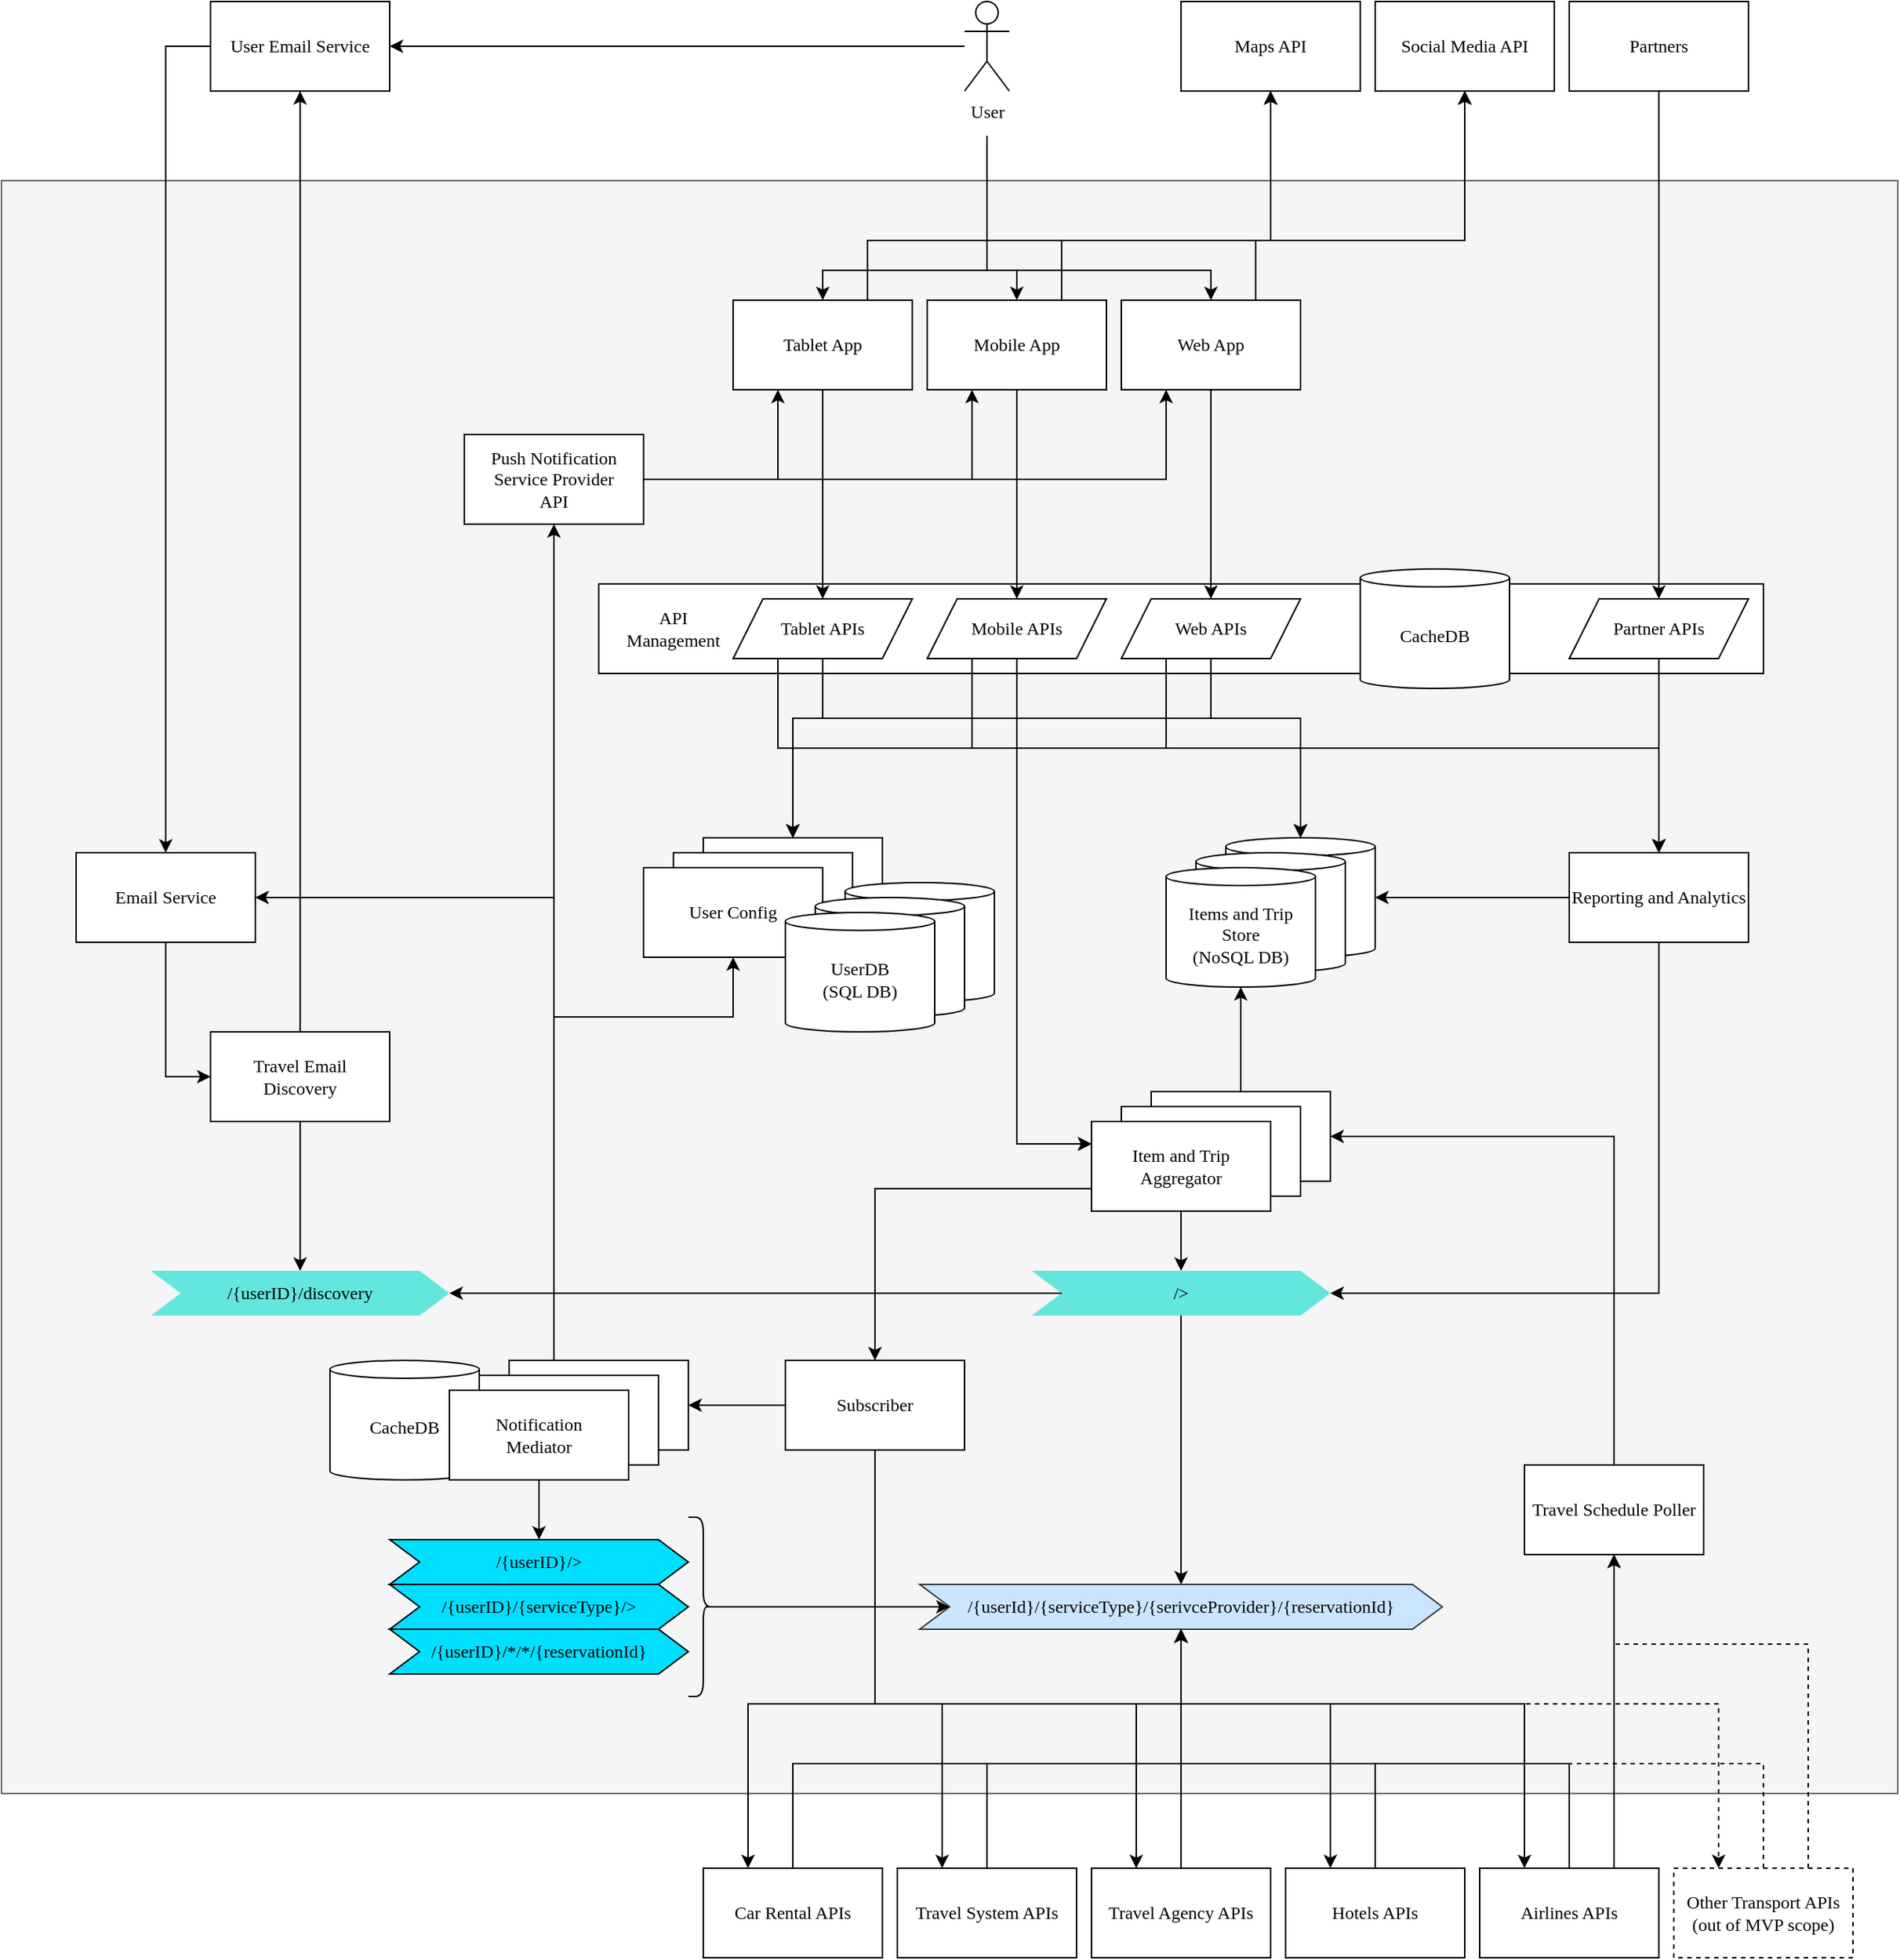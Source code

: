 <mxfile version="20.8.16" type="device"><diagram name="Page-1" id="8Q-5LpgGCZ2a5UZTmA4n"><mxGraphModel dx="2284" dy="1936" grid="1" gridSize="10" guides="1" tooltips="1" connect="1" arrows="1" fold="1" page="1" pageScale="1" pageWidth="850" pageHeight="1100" math="0" shadow="0"><root><mxCell id="0"/><mxCell id="1" parent="0"/><mxCell id="h4XUaM3n0vbHGCZKW4lt-1" value="" style="rounded=0;whiteSpace=wrap;html=1;fillColor=#f5f5f5;strokeColor=#666666;fontColor=#333333;" parent="1" vertex="1"><mxGeometry x="-240" y="80" width="1270" height="1080" as="geometry"/></mxCell><mxCell id="HDzjdVpFrJUCiExjiix7-120" value="&lt;font data-font-src=&quot;https://fonts.googleapis.com/css?family=Atkinson+Hyperlegible&quot; face=&quot;Atkinson Hyperlegible&quot;&gt;CacheDB&lt;/font&gt;" style="shape=cylinder3;whiteSpace=wrap;html=1;boundedLbl=1;backgroundOutline=1;size=6;" parent="1" vertex="1"><mxGeometry x="-20" y="870" width="100" height="80" as="geometry"/></mxCell><mxCell id="HDzjdVpFrJUCiExjiix7-1" value="&lt;font data-font-src=&quot;https://fonts.googleapis.com/css?family=Atkinson+Hyperlegible&quot; face=&quot;Atkinson Hyperlegible&quot;&gt;User&lt;/font&gt;" style="shape=umlActor;verticalLabelPosition=bottom;verticalAlign=top;html=1;outlineConnect=0;" parent="1" vertex="1"><mxGeometry x="405" y="-40" width="30" height="60" as="geometry"/></mxCell><mxCell id="HDzjdVpFrJUCiExjiix7-3" value="&lt;font data-font-src=&quot;https://fonts.googleapis.com/css?family=Atkinson+Hyperlegible&quot; face=&quot;Atkinson Hyperlegible&quot;&gt;User Email Service&lt;/font&gt;" style="rounded=0;whiteSpace=wrap;html=1;" parent="1" vertex="1"><mxGeometry x="-100" y="-40" width="120" height="60" as="geometry"/></mxCell><mxCell id="HDzjdVpFrJUCiExjiix7-5" value="&lt;font data-font-src=&quot;https://fonts.googleapis.com/css?family=Atkinson+Hyperlegible&quot; face=&quot;Atkinson Hyperlegible&quot;&gt;Web App&lt;/font&gt;" style="rounded=0;whiteSpace=wrap;html=1;" parent="1" vertex="1"><mxGeometry x="510" y="160" width="120" height="60" as="geometry"/></mxCell><mxCell id="HDzjdVpFrJUCiExjiix7-6" value="&lt;font data-font-src=&quot;https://fonts.googleapis.com/css?family=Atkinson+Hyperlegible&quot; face=&quot;Atkinson Hyperlegible&quot;&gt;Mobile App&lt;/font&gt;" style="rounded=0;whiteSpace=wrap;html=1;" parent="1" vertex="1"><mxGeometry x="380" y="160" width="120" height="60" as="geometry"/></mxCell><mxCell id="HDzjdVpFrJUCiExjiix7-7" value="&lt;font data-font-src=&quot;https://fonts.googleapis.com/css?family=Atkinson+Hyperlegible&quot; face=&quot;Atkinson Hyperlegible&quot;&gt;Tablet App&lt;/font&gt;" style="rounded=0;whiteSpace=wrap;html=1;" parent="1" vertex="1"><mxGeometry x="250" y="160" width="120" height="60" as="geometry"/></mxCell><mxCell id="HDzjdVpFrJUCiExjiix7-8" value="" style="rounded=0;whiteSpace=wrap;html=1;" parent="1" vertex="1"><mxGeometry x="160" y="350" width="780" height="60" as="geometry"/></mxCell><mxCell id="HDzjdVpFrJUCiExjiix7-9" value="&lt;font data-font-src=&quot;https://fonts.googleapis.com/css?family=Atkinson+Hyperlegible&quot; face=&quot;Atkinson Hyperlegible&quot;&gt;Partners&lt;/font&gt;" style="rounded=0;whiteSpace=wrap;html=1;" parent="1" vertex="1"><mxGeometry x="810" y="-40" width="120" height="60" as="geometry"/></mxCell><mxCell id="HDzjdVpFrJUCiExjiix7-10" value="&lt;font data-font-src=&quot;https://fonts.googleapis.com/css?family=Atkinson+Hyperlegible&quot; face=&quot;Atkinson Hyperlegible&quot;&gt;Tablet APIs&lt;/font&gt;" style="shape=parallelogram;perimeter=parallelogramPerimeter;whiteSpace=wrap;html=1;fixedSize=1;" parent="1" vertex="1"><mxGeometry x="250" y="360" width="120" height="40" as="geometry"/></mxCell><mxCell id="HDzjdVpFrJUCiExjiix7-11" value="&lt;font data-font-src=&quot;https://fonts.googleapis.com/css?family=Atkinson+Hyperlegible&quot; face=&quot;Atkinson Hyperlegible&quot;&gt;Mobile APIs&lt;/font&gt;" style="shape=parallelogram;perimeter=parallelogramPerimeter;whiteSpace=wrap;html=1;fixedSize=1;" parent="1" vertex="1"><mxGeometry x="380" y="360" width="120" height="40" as="geometry"/></mxCell><mxCell id="HDzjdVpFrJUCiExjiix7-12" value="&lt;font data-font-src=&quot;https://fonts.googleapis.com/css?family=Atkinson+Hyperlegible&quot; face=&quot;Atkinson Hyperlegible&quot;&gt;Web APIs&lt;/font&gt;" style="shape=parallelogram;perimeter=parallelogramPerimeter;whiteSpace=wrap;html=1;fixedSize=1;" parent="1" vertex="1"><mxGeometry x="510" y="360" width="120" height="40" as="geometry"/></mxCell><mxCell id="HDzjdVpFrJUCiExjiix7-13" value="&lt;font data-font-src=&quot;https://fonts.googleapis.com/css?family=Atkinson+Hyperlegible&quot; face=&quot;Atkinson Hyperlegible&quot;&gt;Partner APIs&lt;/font&gt;" style="shape=parallelogram;perimeter=parallelogramPerimeter;whiteSpace=wrap;html=1;fixedSize=1;" parent="1" vertex="1"><mxGeometry x="810" y="360" width="120" height="40" as="geometry"/></mxCell><mxCell id="HDzjdVpFrJUCiExjiix7-14" value="&lt;font data-font-src=&quot;https://fonts.googleapis.com/css?family=Atkinson+Hyperlegible&quot; face=&quot;Atkinson Hyperlegible&quot;&gt;CacheDB&lt;/font&gt;" style="shape=cylinder3;whiteSpace=wrap;html=1;boundedLbl=1;backgroundOutline=1;size=6;" parent="1" vertex="1"><mxGeometry x="670" y="340" width="100" height="80" as="geometry"/></mxCell><mxCell id="HDzjdVpFrJUCiExjiix7-19" value="&lt;font data-font-src=&quot;https://fonts.googleapis.com/css?family=Atkinson+Hyperlegible&quot; face=&quot;Atkinson Hyperlegible&quot;&gt;API Management&lt;/font&gt;" style="text;html=1;strokeColor=none;fillColor=none;align=center;verticalAlign=middle;whiteSpace=wrap;rounded=0;" parent="1" vertex="1"><mxGeometry x="170" y="360" width="80" height="40" as="geometry"/></mxCell><mxCell id="HDzjdVpFrJUCiExjiix7-20" value="&lt;font data-font-src=&quot;https://fonts.googleapis.com/css?family=Atkinson+Hyperlegible&quot; face=&quot;Atkinson Hyperlegible&quot;&gt;Push Notification Service Provider&lt;br&gt;API&lt;/font&gt;" style="rounded=0;whiteSpace=wrap;html=1;" parent="1" vertex="1"><mxGeometry x="70" y="250" width="120" height="60" as="geometry"/></mxCell><mxCell id="HDzjdVpFrJUCiExjiix7-22" value="&lt;font data-font-src=&quot;https://fonts.googleapis.com/css?family=Atkinson+Hyperlegible&quot; face=&quot;Atkinson Hyperlegible&quot;&gt;Reporting and Analytics&lt;/font&gt;" style="rounded=0;whiteSpace=wrap;html=1;" parent="1" vertex="1"><mxGeometry x="810" y="530" width="120" height="60" as="geometry"/></mxCell><mxCell id="HDzjdVpFrJUCiExjiix7-24" value="" style="shape=cylinder3;whiteSpace=wrap;html=1;boundedLbl=1;backgroundOutline=1;size=6;" parent="1" vertex="1"><mxGeometry x="580" y="520" width="100" height="80" as="geometry"/></mxCell><mxCell id="HDzjdVpFrJUCiExjiix7-25" value="" style="shape=cylinder3;whiteSpace=wrap;html=1;boundedLbl=1;backgroundOutline=1;size=6;" parent="1" vertex="1"><mxGeometry x="560" y="530" width="100" height="80" as="geometry"/></mxCell><mxCell id="HDzjdVpFrJUCiExjiix7-26" value="&lt;font data-font-src=&quot;https://fonts.googleapis.com/css?family=Atkinson+Hyperlegible&quot; face=&quot;Atkinson Hyperlegible&quot;&gt;Items and Trip Store &lt;br&gt;(NoSQL DB)&lt;/font&gt;" style="shape=cylinder3;whiteSpace=wrap;html=1;boundedLbl=1;backgroundOutline=1;size=6;" parent="1" vertex="1"><mxGeometry x="540" y="540" width="100" height="80" as="geometry"/></mxCell><mxCell id="HDzjdVpFrJUCiExjiix7-28" value="" style="rounded=0;whiteSpace=wrap;html=1;" parent="1" vertex="1"><mxGeometry x="530" y="690" width="120" height="60" as="geometry"/></mxCell><mxCell id="HDzjdVpFrJUCiExjiix7-30" value="" style="rounded=0;whiteSpace=wrap;html=1;" parent="1" vertex="1"><mxGeometry x="510" y="700" width="120" height="60" as="geometry"/></mxCell><mxCell id="HDzjdVpFrJUCiExjiix7-31" value="&lt;font data-font-src=&quot;https://fonts.googleapis.com/css?family=Atkinson+Hyperlegible&quot; face=&quot;Atkinson Hyperlegible&quot;&gt;Item and Trip Aggregator&lt;/font&gt;" style="rounded=0;whiteSpace=wrap;html=1;" parent="1" vertex="1"><mxGeometry x="490" y="710" width="120" height="60" as="geometry"/></mxCell><mxCell id="HDzjdVpFrJUCiExjiix7-36" value="" style="rounded=0;whiteSpace=wrap;html=1;" parent="1" vertex="1"><mxGeometry x="230" y="520" width="120" height="60" as="geometry"/></mxCell><mxCell id="HDzjdVpFrJUCiExjiix7-37" value="" style="rounded=0;whiteSpace=wrap;html=1;" parent="1" vertex="1"><mxGeometry x="210" y="530" width="120" height="60" as="geometry"/></mxCell><mxCell id="HDzjdVpFrJUCiExjiix7-38" value="&lt;font data-font-src=&quot;https://fonts.googleapis.com/css?family=Atkinson+Hyperlegible&quot; face=&quot;Atkinson Hyperlegible&quot;&gt;User Config&lt;/font&gt;" style="rounded=0;whiteSpace=wrap;html=1;" parent="1" vertex="1"><mxGeometry x="190" y="540" width="120" height="60" as="geometry"/></mxCell><mxCell id="HDzjdVpFrJUCiExjiix7-39" value="" style="shape=cylinder3;whiteSpace=wrap;html=1;boundedLbl=1;backgroundOutline=1;size=6;" parent="1" vertex="1"><mxGeometry x="325" y="550" width="100" height="80" as="geometry"/></mxCell><mxCell id="HDzjdVpFrJUCiExjiix7-40" value="" style="shape=cylinder3;whiteSpace=wrap;html=1;boundedLbl=1;backgroundOutline=1;size=6;" parent="1" vertex="1"><mxGeometry x="305" y="560" width="100" height="80" as="geometry"/></mxCell><mxCell id="HDzjdVpFrJUCiExjiix7-41" value="&lt;font data-font-src=&quot;https://fonts.googleapis.com/css?family=Atkinson+Hyperlegible&quot; face=&quot;Atkinson Hyperlegible&quot;&gt;UserDB &lt;br&gt;(SQL DB)&lt;/font&gt;" style="shape=cylinder3;whiteSpace=wrap;html=1;boundedLbl=1;backgroundOutline=1;size=6;" parent="1" vertex="1"><mxGeometry x="285" y="570" width="100" height="80" as="geometry"/></mxCell><mxCell id="HDzjdVpFrJUCiExjiix7-42" value="&lt;font data-font-src=&quot;https://fonts.googleapis.com/css?family=Atkinson+Hyperlegible&quot; face=&quot;Atkinson Hyperlegible&quot;&gt;Subscriber&lt;/font&gt;" style="rounded=0;whiteSpace=wrap;html=1;" parent="1" vertex="1"><mxGeometry x="285" y="870" width="120" height="60" as="geometry"/></mxCell><mxCell id="HDzjdVpFrJUCiExjiix7-45" value="&lt;font data-font-src=&quot;https://fonts.googleapis.com/css?family=Atkinson+Hyperlegible&quot; face=&quot;Atkinson Hyperlegible&quot;&gt;/&amp;gt;&lt;/font&gt;" style="shape=step;perimeter=stepPerimeter;whiteSpace=wrap;html=1;fixedSize=1;fillColor=#63e6dd;strokeColor=none;" parent="1" vertex="1"><mxGeometry x="450" y="810" width="200" height="30" as="geometry"/></mxCell><mxCell id="HDzjdVpFrJUCiExjiix7-46" value="&lt;font data-font-src=&quot;https://fonts.googleapis.com/css?family=Atkinson+Hyperlegible&quot; face=&quot;Atkinson Hyperlegible&quot;&gt;/{userID}/discovery&lt;/font&gt;" style="shape=step;perimeter=stepPerimeter;whiteSpace=wrap;html=1;fixedSize=1;fillColor=#63e6dd;strokeColor=none;" parent="1" vertex="1"><mxGeometry x="-140" y="810" width="200" height="30" as="geometry"/></mxCell><mxCell id="HDzjdVpFrJUCiExjiix7-50" value="" style="rounded=0;whiteSpace=wrap;html=1;" parent="1" vertex="1"><mxGeometry x="100" y="870" width="120" height="60" as="geometry"/></mxCell><mxCell id="HDzjdVpFrJUCiExjiix7-51" value="" style="rounded=0;whiteSpace=wrap;html=1;" parent="1" vertex="1"><mxGeometry x="80" y="880" width="120" height="60" as="geometry"/></mxCell><mxCell id="HDzjdVpFrJUCiExjiix7-52" value="&lt;font data-font-src=&quot;https://fonts.googleapis.com/css?family=Atkinson+Hyperlegible&quot; face=&quot;Atkinson Hyperlegible&quot;&gt;Notification &lt;br&gt;Mediator&lt;/font&gt;" style="rounded=0;whiteSpace=wrap;html=1;" parent="1" vertex="1"><mxGeometry x="60" y="890" width="120" height="60" as="geometry"/></mxCell><mxCell id="HDzjdVpFrJUCiExjiix7-53" value="&lt;font data-font-src=&quot;https://fonts.googleapis.com/css?family=Atkinson+Hyperlegible&quot; face=&quot;Atkinson Hyperlegible&quot;&gt;/{userID}/&amp;gt;&lt;/font&gt;" style="shape=step;perimeter=stepPerimeter;whiteSpace=wrap;html=1;fixedSize=1;fillColor=#00dfff;strokeColor=default;" parent="1" vertex="1"><mxGeometry x="20" y="990" width="200" height="30" as="geometry"/></mxCell><mxCell id="HDzjdVpFrJUCiExjiix7-54" value="&lt;font data-font-src=&quot;https://fonts.googleapis.com/css?family=Atkinson+Hyperlegible&quot; face=&quot;Atkinson Hyperlegible&quot;&gt;/{userID}/{serviceType}/&amp;gt;&lt;/font&gt;" style="shape=step;perimeter=stepPerimeter;whiteSpace=wrap;html=1;fixedSize=1;fillColor=#00dfff;strokeColor=default;" parent="1" vertex="1"><mxGeometry x="20" y="1020" width="200" height="30" as="geometry"/></mxCell><mxCell id="HDzjdVpFrJUCiExjiix7-55" value="&lt;font data-font-src=&quot;https://fonts.googleapis.com/css?family=Atkinson+Hyperlegible&quot; face=&quot;Atkinson Hyperlegible&quot;&gt;/{userID}/*/*/{reservationId}&lt;/font&gt;" style="shape=step;perimeter=stepPerimeter;whiteSpace=wrap;html=1;fixedSize=1;fillColor=#00dfff;strokeColor=default;" parent="1" vertex="1"><mxGeometry x="20" y="1050" width="200" height="30" as="geometry"/></mxCell><mxCell id="HDzjdVpFrJUCiExjiix7-56" value="&lt;font data-font-src=&quot;https://fonts.googleapis.com/css?family=Atkinson+Hyperlegible&quot; face=&quot;Atkinson Hyperlegible&quot;&gt;/{userId}/{serviceType}/{serivceProvider}/{reservationId}&lt;/font&gt;" style="shape=step;perimeter=stepPerimeter;whiteSpace=wrap;html=1;fixedSize=1;fillColor=#cce5ff;strokeColor=#36393d;" parent="1" vertex="1"><mxGeometry x="375" y="1020" width="350" height="30" as="geometry"/></mxCell><mxCell id="HDzjdVpFrJUCiExjiix7-57" value="Travel Agency APIs" style="rounded=0;whiteSpace=wrap;html=1;fontFamily=Atkinson Hyperlegible;fontSource=https%3A%2F%2Ffonts.googleapis.com%2Fcss%3Ffamily%3DAtkinson%2BHyperlegible;" parent="1" vertex="1"><mxGeometry x="490" y="1210" width="120" height="60" as="geometry"/></mxCell><mxCell id="HDzjdVpFrJUCiExjiix7-58" value="Travel System APIs" style="rounded=0;whiteSpace=wrap;html=1;fontFamily=Atkinson Hyperlegible;fontSource=https%3A%2F%2Ffonts.googleapis.com%2Fcss%3Ffamily%3DAtkinson%2BHyperlegible;" parent="1" vertex="1"><mxGeometry x="360" y="1210" width="120" height="60" as="geometry"/></mxCell><mxCell id="HDzjdVpFrJUCiExjiix7-59" value="Car Rental APIs" style="rounded=0;whiteSpace=wrap;html=1;fontFamily=Atkinson Hyperlegible;fontSource=https%3A%2F%2Ffonts.googleapis.com%2Fcss%3Ffamily%3DAtkinson%2BHyperlegible;" parent="1" vertex="1"><mxGeometry x="230" y="1210" width="120" height="60" as="geometry"/></mxCell><mxCell id="HDzjdVpFrJUCiExjiix7-60" value="Hotels APIs" style="rounded=0;whiteSpace=wrap;html=1;fontFamily=Atkinson Hyperlegible;fontSource=https%3A%2F%2Ffonts.googleapis.com%2Fcss%3Ffamily%3DAtkinson%2BHyperlegible;" parent="1" vertex="1"><mxGeometry x="620" y="1210" width="120" height="60" as="geometry"/></mxCell><mxCell id="HDzjdVpFrJUCiExjiix7-61" value="Airlines APIs" style="rounded=0;whiteSpace=wrap;html=1;fontFamily=Atkinson Hyperlegible;fontSource=https%3A%2F%2Ffonts.googleapis.com%2Fcss%3Ffamily%3DAtkinson%2BHyperlegible;" parent="1" vertex="1"><mxGeometry x="750" y="1210" width="120" height="60" as="geometry"/></mxCell><mxCell id="HDzjdVpFrJUCiExjiix7-62" value="Other Transport APIs (out of MVP scope)" style="rounded=0;whiteSpace=wrap;html=1;fontFamily=Atkinson Hyperlegible;fontSource=https%3A%2F%2Ffonts.googleapis.com%2Fcss%3Ffamily%3DAtkinson%2BHyperlegible;dashed=1;" parent="1" vertex="1"><mxGeometry x="880" y="1210" width="120" height="60" as="geometry"/></mxCell><mxCell id="HDzjdVpFrJUCiExjiix7-63" value="&lt;font data-font-src=&quot;https://fonts.googleapis.com/css?family=Atkinson+Hyperlegible&quot; face=&quot;Atkinson Hyperlegible&quot;&gt;Travel Schedule Poller&lt;/font&gt;" style="rounded=0;whiteSpace=wrap;html=1;" parent="1" vertex="1"><mxGeometry x="780" y="940" width="120" height="60" as="geometry"/></mxCell><mxCell id="HDzjdVpFrJUCiExjiix7-64" value="Email Service" style="rounded=0;whiteSpace=wrap;html=1;fontFamily=Atkinson Hyperlegible;fontSource=https%3A%2F%2Ffonts.googleapis.com%2Fcss%3Ffamily%3DAtkinson%2BHyperlegible;" parent="1" vertex="1"><mxGeometry x="-190" y="530" width="120" height="60" as="geometry"/></mxCell><mxCell id="HDzjdVpFrJUCiExjiix7-65" value="Travel Email&lt;br&gt;Discovery" style="rounded=0;whiteSpace=wrap;html=1;fontFamily=Atkinson Hyperlegible;fontSource=https%3A%2F%2Ffonts.googleapis.com%2Fcss%3Ffamily%3DAtkinson%2BHyperlegible;" parent="1" vertex="1"><mxGeometry x="-100" y="650" width="120" height="60" as="geometry"/></mxCell><mxCell id="HDzjdVpFrJUCiExjiix7-66" value="" style="endArrow=classic;html=1;rounded=0;fontFamily=Atkinson Hyperlegible;fontSource=https%3A%2F%2Ffonts.googleapis.com%2Fcss%3Ffamily%3DAtkinson%2BHyperlegible;exitX=0.5;exitY=1;exitDx=0;exitDy=0;entryX=0.5;entryY=0;entryDx=0;entryDy=0;" parent="1" source="HDzjdVpFrJUCiExjiix7-52" target="HDzjdVpFrJUCiExjiix7-53" edge="1"><mxGeometry width="50" height="50" relative="1" as="geometry"><mxPoint x="250" y="1000" as="sourcePoint"/><mxPoint x="300" y="950" as="targetPoint"/></mxGeometry></mxCell><mxCell id="HDzjdVpFrJUCiExjiix7-67" value="" style="shape=curlyBracket;whiteSpace=wrap;html=1;rounded=1;flipH=1;labelPosition=right;verticalLabelPosition=middle;align=left;verticalAlign=middle;fontFamily=Atkinson Hyperlegible;fontSource=https%3A%2F%2Ffonts.googleapis.com%2Fcss%3Ffamily%3DAtkinson%2BHyperlegible;" parent="1" vertex="1"><mxGeometry x="220" y="975" width="20" height="120" as="geometry"/></mxCell><mxCell id="HDzjdVpFrJUCiExjiix7-68" value="" style="endArrow=classic;html=1;rounded=0;fontFamily=Atkinson Hyperlegible;fontSource=https%3A%2F%2Ffonts.googleapis.com%2Fcss%3Ffamily%3DAtkinson%2BHyperlegible;exitX=0.1;exitY=0.5;exitDx=0;exitDy=0;exitPerimeter=0;entryX=0;entryY=0.5;entryDx=0;entryDy=0;" parent="1" source="HDzjdVpFrJUCiExjiix7-67" target="HDzjdVpFrJUCiExjiix7-56" edge="1"><mxGeometry width="50" height="50" relative="1" as="geometry"><mxPoint x="250" y="1000" as="sourcePoint"/><mxPoint x="300" y="950" as="targetPoint"/></mxGeometry></mxCell><mxCell id="HDzjdVpFrJUCiExjiix7-69" value="" style="endArrow=classic;html=1;rounded=0;fontFamily=Atkinson Hyperlegible;fontSource=https%3A%2F%2Ffonts.googleapis.com%2Fcss%3Ffamily%3DAtkinson%2BHyperlegible;exitX=0.5;exitY=1;exitDx=0;exitDy=0;entryX=0.5;entryY=0;entryDx=0;entryDy=0;" parent="1" source="HDzjdVpFrJUCiExjiix7-45" target="HDzjdVpFrJUCiExjiix7-56" edge="1"><mxGeometry width="50" height="50" relative="1" as="geometry"><mxPoint x="640" y="990" as="sourcePoint"/><mxPoint x="690" y="940" as="targetPoint"/></mxGeometry></mxCell><mxCell id="HDzjdVpFrJUCiExjiix7-70" value="" style="endArrow=classic;html=1;rounded=0;fontFamily=Atkinson Hyperlegible;fontSource=https%3A%2F%2Ffonts.googleapis.com%2Fcss%3Ffamily%3DAtkinson%2BHyperlegible;exitX=0;exitY=0.5;exitDx=0;exitDy=0;entryX=1;entryY=0.5;entryDx=0;entryDy=0;" parent="1" source="HDzjdVpFrJUCiExjiix7-45" target="HDzjdVpFrJUCiExjiix7-46" edge="1"><mxGeometry width="50" height="50" relative="1" as="geometry"><mxPoint x="230" y="840" as="sourcePoint"/><mxPoint x="280" y="790" as="targetPoint"/></mxGeometry></mxCell><mxCell id="HDzjdVpFrJUCiExjiix7-71" value="" style="endArrow=classic;html=1;rounded=0;fontFamily=Atkinson Hyperlegible;fontSource=https%3A%2F%2Ffonts.googleapis.com%2Fcss%3Ffamily%3DAtkinson%2BHyperlegible;exitX=0.5;exitY=0;exitDx=0;exitDy=0;entryX=0.5;entryY=1;entryDx=0;entryDy=0;" parent="1" source="HDzjdVpFrJUCiExjiix7-59" target="HDzjdVpFrJUCiExjiix7-56" edge="1"><mxGeometry width="50" height="50" relative="1" as="geometry"><mxPoint x="560" y="1100" as="sourcePoint"/><mxPoint x="610" y="1050" as="targetPoint"/><Array as="points"><mxPoint x="290" y="1140"/><mxPoint x="550" y="1140"/></Array></mxGeometry></mxCell><mxCell id="HDzjdVpFrJUCiExjiix7-72" value="" style="endArrow=classic;html=1;rounded=0;fontFamily=Atkinson Hyperlegible;fontSource=https%3A%2F%2Ffonts.googleapis.com%2Fcss%3Ffamily%3DAtkinson%2BHyperlegible;exitX=0.5;exitY=0;exitDx=0;exitDy=0;entryX=0.5;entryY=1;entryDx=0;entryDy=0;" parent="1" source="HDzjdVpFrJUCiExjiix7-58" target="HDzjdVpFrJUCiExjiix7-56" edge="1"><mxGeometry width="50" height="50" relative="1" as="geometry"><mxPoint x="560" y="1100" as="sourcePoint"/><mxPoint x="610" y="1050" as="targetPoint"/><Array as="points"><mxPoint x="420" y="1140"/><mxPoint x="550" y="1140"/></Array></mxGeometry></mxCell><mxCell id="HDzjdVpFrJUCiExjiix7-73" value="" style="endArrow=classic;html=1;rounded=0;fontFamily=Atkinson Hyperlegible;fontSource=https%3A%2F%2Ffonts.googleapis.com%2Fcss%3Ffamily%3DAtkinson%2BHyperlegible;exitX=0.5;exitY=0;exitDx=0;exitDy=0;entryX=0.5;entryY=1;entryDx=0;entryDy=0;" parent="1" source="HDzjdVpFrJUCiExjiix7-57" target="HDzjdVpFrJUCiExjiix7-56" edge="1"><mxGeometry width="50" height="50" relative="1" as="geometry"><mxPoint x="560" y="1100" as="sourcePoint"/><mxPoint x="610" y="1050" as="targetPoint"/></mxGeometry></mxCell><mxCell id="HDzjdVpFrJUCiExjiix7-74" value="" style="endArrow=classic;html=1;rounded=0;fontFamily=Atkinson Hyperlegible;fontSource=https%3A%2F%2Ffonts.googleapis.com%2Fcss%3Ffamily%3DAtkinson%2BHyperlegible;exitX=0.5;exitY=0;exitDx=0;exitDy=0;entryX=0.5;entryY=1;entryDx=0;entryDy=0;" parent="1" source="HDzjdVpFrJUCiExjiix7-60" target="HDzjdVpFrJUCiExjiix7-56" edge="1"><mxGeometry width="50" height="50" relative="1" as="geometry"><mxPoint x="560" y="1100" as="sourcePoint"/><mxPoint x="610" y="1050" as="targetPoint"/><Array as="points"><mxPoint x="680" y="1140"/><mxPoint x="550" y="1140"/></Array></mxGeometry></mxCell><mxCell id="HDzjdVpFrJUCiExjiix7-75" value="" style="endArrow=classic;html=1;rounded=0;fontFamily=Atkinson Hyperlegible;fontSource=https%3A%2F%2Ffonts.googleapis.com%2Fcss%3Ffamily%3DAtkinson%2BHyperlegible;exitX=0.5;exitY=0;exitDx=0;exitDy=0;entryX=0.5;entryY=1;entryDx=0;entryDy=0;" parent="1" source="HDzjdVpFrJUCiExjiix7-61" target="HDzjdVpFrJUCiExjiix7-56" edge="1"><mxGeometry width="50" height="50" relative="1" as="geometry"><mxPoint x="560" y="1100" as="sourcePoint"/><mxPoint x="610" y="1050" as="targetPoint"/><Array as="points"><mxPoint x="810" y="1140"/><mxPoint x="550" y="1140"/></Array></mxGeometry></mxCell><mxCell id="HDzjdVpFrJUCiExjiix7-76" value="" style="endArrow=classic;html=1;rounded=0;fontFamily=Atkinson Hyperlegible;fontSource=https%3A%2F%2Ffonts.googleapis.com%2Fcss%3Ffamily%3DAtkinson%2BHyperlegible;exitX=0.75;exitY=0;exitDx=0;exitDy=0;entryX=0.5;entryY=1;entryDx=0;entryDy=0;" parent="1" source="HDzjdVpFrJUCiExjiix7-61" target="HDzjdVpFrJUCiExjiix7-63" edge="1"><mxGeometry width="50" height="50" relative="1" as="geometry"><mxPoint x="560" y="1100" as="sourcePoint"/><mxPoint x="610" y="1050" as="targetPoint"/><Array as="points"><mxPoint x="840" y="1060"/><mxPoint x="840" y="1070"/></Array></mxGeometry></mxCell><mxCell id="HDzjdVpFrJUCiExjiix7-77" value="" style="endArrow=classic;html=1;rounded=0;fontFamily=Atkinson Hyperlegible;fontSource=https%3A%2F%2Ffonts.googleapis.com%2Fcss%3Ffamily%3DAtkinson%2BHyperlegible;dashed=1;entryX=0.5;entryY=1;entryDx=0;entryDy=0;" parent="1" source="HDzjdVpFrJUCiExjiix7-62" target="HDzjdVpFrJUCiExjiix7-56" edge="1"><mxGeometry width="50" height="50" relative="1" as="geometry"><mxPoint x="560" y="1100" as="sourcePoint"/><mxPoint x="610" y="1050" as="targetPoint"/><Array as="points"><mxPoint x="940" y="1140"/><mxPoint x="550" y="1140"/></Array></mxGeometry></mxCell><mxCell id="HDzjdVpFrJUCiExjiix7-78" value="" style="endArrow=classic;html=1;rounded=0;dashed=1;fontFamily=Atkinson Hyperlegible;fontSource=https%3A%2F%2Ffonts.googleapis.com%2Fcss%3Ffamily%3DAtkinson%2BHyperlegible;exitX=0.75;exitY=0;exitDx=0;exitDy=0;entryX=0.5;entryY=1;entryDx=0;entryDy=0;" parent="1" source="HDzjdVpFrJUCiExjiix7-62" target="HDzjdVpFrJUCiExjiix7-63" edge="1"><mxGeometry width="50" height="50" relative="1" as="geometry"><mxPoint x="560" y="1100" as="sourcePoint"/><mxPoint x="610" y="1050" as="targetPoint"/><Array as="points"><mxPoint x="970" y="1060"/><mxPoint x="840" y="1060"/></Array></mxGeometry></mxCell><mxCell id="HDzjdVpFrJUCiExjiix7-79" value="" style="endArrow=classic;html=1;rounded=0;fontFamily=Atkinson Hyperlegible;fontSource=https%3A%2F%2Ffonts.googleapis.com%2Fcss%3Ffamily%3DAtkinson%2BHyperlegible;exitX=0;exitY=0.5;exitDx=0;exitDy=0;entryX=1;entryY=0.5;entryDx=0;entryDy=0;" parent="1" source="HDzjdVpFrJUCiExjiix7-42" target="HDzjdVpFrJUCiExjiix7-50" edge="1"><mxGeometry width="50" height="50" relative="1" as="geometry"><mxPoint x="450" y="880" as="sourcePoint"/><mxPoint x="500" y="830" as="targetPoint"/><Array as="points"><mxPoint x="250" y="900"/></Array></mxGeometry></mxCell><mxCell id="HDzjdVpFrJUCiExjiix7-80" value="" style="endArrow=classic;html=1;rounded=0;fontFamily=Atkinson Hyperlegible;fontSource=https%3A%2F%2Ffonts.googleapis.com%2Fcss%3Ffamily%3DAtkinson%2BHyperlegible;exitX=0;exitY=0.75;exitDx=0;exitDy=0;entryX=0.5;entryY=0;entryDx=0;entryDy=0;" parent="1" source="HDzjdVpFrJUCiExjiix7-31" target="HDzjdVpFrJUCiExjiix7-42" edge="1"><mxGeometry width="50" height="50" relative="1" as="geometry"><mxPoint x="450" y="880" as="sourcePoint"/><mxPoint x="500" y="830" as="targetPoint"/><Array as="points"><mxPoint x="345" y="755"/></Array></mxGeometry></mxCell><mxCell id="HDzjdVpFrJUCiExjiix7-81" value="" style="endArrow=classic;html=1;rounded=0;fontFamily=Atkinson Hyperlegible;fontSource=https%3A%2F%2Ffonts.googleapis.com%2Fcss%3Ffamily%3DAtkinson%2BHyperlegible;exitX=0.5;exitY=1;exitDx=0;exitDy=0;entryX=0.25;entryY=0;entryDx=0;entryDy=0;" parent="1" source="HDzjdVpFrJUCiExjiix7-42" target="HDzjdVpFrJUCiExjiix7-59" edge="1"><mxGeometry width="50" height="50" relative="1" as="geometry"><mxPoint x="450" y="1070" as="sourcePoint"/><mxPoint x="500" y="1020" as="targetPoint"/><Array as="points"><mxPoint x="345" y="1100"/><mxPoint x="260" y="1100"/></Array></mxGeometry></mxCell><mxCell id="HDzjdVpFrJUCiExjiix7-82" value="" style="endArrow=classic;html=1;rounded=0;fontFamily=Atkinson Hyperlegible;fontSource=https%3A%2F%2Ffonts.googleapis.com%2Fcss%3Ffamily%3DAtkinson%2BHyperlegible;exitX=0.5;exitY=1;exitDx=0;exitDy=0;entryX=0.25;entryY=0;entryDx=0;entryDy=0;" parent="1" source="HDzjdVpFrJUCiExjiix7-42" target="HDzjdVpFrJUCiExjiix7-58" edge="1"><mxGeometry width="50" height="50" relative="1" as="geometry"><mxPoint x="450" y="1070" as="sourcePoint"/><mxPoint x="500" y="1020" as="targetPoint"/><Array as="points"><mxPoint x="345" y="1100"/><mxPoint x="390" y="1100"/></Array></mxGeometry></mxCell><mxCell id="HDzjdVpFrJUCiExjiix7-83" value="" style="endArrow=classic;html=1;rounded=0;fontFamily=Atkinson Hyperlegible;fontSource=https%3A%2F%2Ffonts.googleapis.com%2Fcss%3Ffamily%3DAtkinson%2BHyperlegible;exitX=0.5;exitY=1;exitDx=0;exitDy=0;entryX=0.25;entryY=0;entryDx=0;entryDy=0;" parent="1" source="HDzjdVpFrJUCiExjiix7-42" target="HDzjdVpFrJUCiExjiix7-57" edge="1"><mxGeometry width="50" height="50" relative="1" as="geometry"><mxPoint x="450" y="1070" as="sourcePoint"/><mxPoint x="500" y="1020" as="targetPoint"/><Array as="points"><mxPoint x="345" y="1100"/><mxPoint x="520" y="1100"/></Array></mxGeometry></mxCell><mxCell id="HDzjdVpFrJUCiExjiix7-84" value="" style="endArrow=classic;html=1;rounded=0;fontFamily=Atkinson Hyperlegible;fontSource=https%3A%2F%2Ffonts.googleapis.com%2Fcss%3Ffamily%3DAtkinson%2BHyperlegible;exitX=0.5;exitY=1;exitDx=0;exitDy=0;entryX=0.25;entryY=0;entryDx=0;entryDy=0;" parent="1" source="HDzjdVpFrJUCiExjiix7-42" target="HDzjdVpFrJUCiExjiix7-60" edge="1"><mxGeometry width="50" height="50" relative="1" as="geometry"><mxPoint x="450" y="1070" as="sourcePoint"/><mxPoint x="500" y="1020" as="targetPoint"/><Array as="points"><mxPoint x="345" y="1100"/><mxPoint x="650" y="1100"/></Array></mxGeometry></mxCell><mxCell id="HDzjdVpFrJUCiExjiix7-85" value="" style="endArrow=classic;html=1;rounded=0;fontFamily=Atkinson Hyperlegible;fontSource=https%3A%2F%2Ffonts.googleapis.com%2Fcss%3Ffamily%3DAtkinson%2BHyperlegible;exitX=0.5;exitY=1;exitDx=0;exitDy=0;entryX=0.25;entryY=0;entryDx=0;entryDy=0;" parent="1" source="HDzjdVpFrJUCiExjiix7-42" target="HDzjdVpFrJUCiExjiix7-61" edge="1"><mxGeometry width="50" height="50" relative="1" as="geometry"><mxPoint x="450" y="1070" as="sourcePoint"/><mxPoint x="500" y="1020" as="targetPoint"/><Array as="points"><mxPoint x="345" y="1100"/><mxPoint x="780" y="1100"/></Array></mxGeometry></mxCell><mxCell id="HDzjdVpFrJUCiExjiix7-86" value="" style="endArrow=classic;html=1;rounded=0;fontFamily=Atkinson Hyperlegible;fontSource=https%3A%2F%2Ffonts.googleapis.com%2Fcss%3Ffamily%3DAtkinson%2BHyperlegible;exitX=0.5;exitY=1;exitDx=0;exitDy=0;entryX=0.25;entryY=0;entryDx=0;entryDy=0;dashed=1;" parent="1" source="HDzjdVpFrJUCiExjiix7-42" target="HDzjdVpFrJUCiExjiix7-62" edge="1"><mxGeometry width="50" height="50" relative="1" as="geometry"><mxPoint x="450" y="1070" as="sourcePoint"/><mxPoint x="500" y="1020" as="targetPoint"/><Array as="points"><mxPoint x="345" y="1100"/><mxPoint x="910" y="1100"/></Array></mxGeometry></mxCell><mxCell id="HDzjdVpFrJUCiExjiix7-87" value="" style="endArrow=none;html=1;rounded=0;fontFamily=Atkinson Hyperlegible;fontSource=https%3A%2F%2Ffonts.googleapis.com%2Fcss%3Ffamily%3DAtkinson%2BHyperlegible;exitX=0.5;exitY=0;exitDx=0;exitDy=0;entryX=0.5;entryY=1;entryDx=0;entryDy=0;startArrow=classic;startFill=1;endFill=0;" parent="1" source="HDzjdVpFrJUCiExjiix7-45" target="HDzjdVpFrJUCiExjiix7-31" edge="1"><mxGeometry width="50" height="50" relative="1" as="geometry"><mxPoint x="390" y="930" as="sourcePoint"/><mxPoint x="440" y="880" as="targetPoint"/></mxGeometry></mxCell><mxCell id="HDzjdVpFrJUCiExjiix7-88" value="" style="endArrow=classic;html=1;rounded=0;fontFamily=Atkinson Hyperlegible;fontSource=https%3A%2F%2Ffonts.googleapis.com%2Fcss%3Ffamily%3DAtkinson%2BHyperlegible;exitX=0.5;exitY=0;exitDx=0;exitDy=0;entryX=0.5;entryY=1;entryDx=0;entryDy=0;entryPerimeter=0;" parent="1" source="HDzjdVpFrJUCiExjiix7-28" target="HDzjdVpFrJUCiExjiix7-26" edge="1"><mxGeometry width="50" height="50" relative="1" as="geometry"><mxPoint x="480" y="820" as="sourcePoint"/><mxPoint x="530" y="770" as="targetPoint"/></mxGeometry></mxCell><mxCell id="HDzjdVpFrJUCiExjiix7-89" value="" style="endArrow=classic;html=1;rounded=0;fontFamily=Atkinson Hyperlegible;fontSource=https%3A%2F%2Ffonts.googleapis.com%2Fcss%3Ffamily%3DAtkinson%2BHyperlegible;exitX=0.5;exitY=1;exitDx=0;exitDy=0;entryX=0.5;entryY=0;entryDx=0;entryDy=0;entryPerimeter=0;" parent="1" source="HDzjdVpFrJUCiExjiix7-10" target="HDzjdVpFrJUCiExjiix7-24" edge="1"><mxGeometry width="50" height="50" relative="1" as="geometry"><mxPoint x="480" y="570" as="sourcePoint"/><mxPoint x="530" y="520" as="targetPoint"/><Array as="points"><mxPoint x="310" y="440"/><mxPoint x="630" y="440"/></Array></mxGeometry></mxCell><mxCell id="HDzjdVpFrJUCiExjiix7-90" value="" style="endArrow=classic;html=1;rounded=0;fontFamily=Atkinson Hyperlegible;fontSource=https%3A%2F%2Ffonts.googleapis.com%2Fcss%3Ffamily%3DAtkinson%2BHyperlegible;exitX=0.5;exitY=1;exitDx=0;exitDy=0;entryX=0.5;entryY=0;entryDx=0;entryDy=0;entryPerimeter=0;" parent="1" source="HDzjdVpFrJUCiExjiix7-11" target="HDzjdVpFrJUCiExjiix7-24" edge="1"><mxGeometry width="50" height="50" relative="1" as="geometry"><mxPoint x="480" y="570" as="sourcePoint"/><mxPoint x="530" y="520" as="targetPoint"/><Array as="points"><mxPoint x="440" y="440"/><mxPoint x="630" y="440"/></Array></mxGeometry></mxCell><mxCell id="HDzjdVpFrJUCiExjiix7-91" value="" style="endArrow=classic;html=1;rounded=0;fontFamily=Atkinson Hyperlegible;fontSource=https%3A%2F%2Ffonts.googleapis.com%2Fcss%3Ffamily%3DAtkinson%2BHyperlegible;exitX=0.5;exitY=1;exitDx=0;exitDy=0;entryX=0.5;entryY=0;entryDx=0;entryDy=0;entryPerimeter=0;" parent="1" source="HDzjdVpFrJUCiExjiix7-12" target="HDzjdVpFrJUCiExjiix7-24" edge="1"><mxGeometry width="50" height="50" relative="1" as="geometry"><mxPoint x="480" y="570" as="sourcePoint"/><mxPoint x="530" y="520" as="targetPoint"/><Array as="points"><mxPoint x="570" y="440"/><mxPoint x="630" y="440"/></Array></mxGeometry></mxCell><mxCell id="HDzjdVpFrJUCiExjiix7-92" value="" style="endArrow=classic;html=1;rounded=0;fontFamily=Atkinson Hyperlegible;fontSource=https%3A%2F%2Ffonts.googleapis.com%2Fcss%3Ffamily%3DAtkinson%2BHyperlegible;exitX=0.25;exitY=1;exitDx=0;exitDy=0;entryX=0.5;entryY=0;entryDx=0;entryDy=0;strokeColor=#000000;" parent="1" source="HDzjdVpFrJUCiExjiix7-10" target="HDzjdVpFrJUCiExjiix7-22" edge="1"><mxGeometry width="50" height="50" relative="1" as="geometry"><mxPoint x="480" y="570" as="sourcePoint"/><mxPoint x="530" y="520" as="targetPoint"/><Array as="points"><mxPoint x="280" y="460"/><mxPoint x="870" y="460"/></Array></mxGeometry></mxCell><mxCell id="HDzjdVpFrJUCiExjiix7-93" value="" style="endArrow=classic;html=1;rounded=0;strokeColor=#000000;fontFamily=Atkinson Hyperlegible;fontSource=https%3A%2F%2Ffonts.googleapis.com%2Fcss%3Ffamily%3DAtkinson%2BHyperlegible;exitX=0.25;exitY=1;exitDx=0;exitDy=0;entryX=0.5;entryY=0;entryDx=0;entryDy=0;" parent="1" source="HDzjdVpFrJUCiExjiix7-11" target="HDzjdVpFrJUCiExjiix7-22" edge="1"><mxGeometry width="50" height="50" relative="1" as="geometry"><mxPoint x="480" y="570" as="sourcePoint"/><mxPoint x="530" y="520" as="targetPoint"/><Array as="points"><mxPoint x="410" y="460"/><mxPoint x="870" y="460"/></Array></mxGeometry></mxCell><mxCell id="HDzjdVpFrJUCiExjiix7-94" value="" style="endArrow=classic;html=1;rounded=0;strokeColor=#000000;fontFamily=Atkinson Hyperlegible;fontSource=https%3A%2F%2Ffonts.googleapis.com%2Fcss%3Ffamily%3DAtkinson%2BHyperlegible;exitX=0.25;exitY=1;exitDx=0;exitDy=0;entryX=0.5;entryY=0;entryDx=0;entryDy=0;" parent="1" source="HDzjdVpFrJUCiExjiix7-12" target="HDzjdVpFrJUCiExjiix7-22" edge="1"><mxGeometry width="50" height="50" relative="1" as="geometry"><mxPoint x="480" y="570" as="sourcePoint"/><mxPoint x="530" y="520" as="targetPoint"/><Array as="points"><mxPoint x="540" y="460"/><mxPoint x="870" y="460"/></Array></mxGeometry></mxCell><mxCell id="HDzjdVpFrJUCiExjiix7-95" value="" style="endArrow=classic;html=1;rounded=0;strokeColor=#000000;fontFamily=Atkinson Hyperlegible;fontSource=https%3A%2F%2Ffonts.googleapis.com%2Fcss%3Ffamily%3DAtkinson%2BHyperlegible;exitX=0.5;exitY=1;exitDx=0;exitDy=0;entryX=0.5;entryY=0;entryDx=0;entryDy=0;" parent="1" source="HDzjdVpFrJUCiExjiix7-13" target="HDzjdVpFrJUCiExjiix7-22" edge="1"><mxGeometry width="50" height="50" relative="1" as="geometry"><mxPoint x="480" y="570" as="sourcePoint"/><mxPoint x="530" y="520" as="targetPoint"/></mxGeometry></mxCell><mxCell id="HDzjdVpFrJUCiExjiix7-96" value="" style="endArrow=classic;html=1;rounded=0;strokeColor=#000000;fontFamily=Atkinson Hyperlegible;fontSource=https%3A%2F%2Ffonts.googleapis.com%2Fcss%3Ffamily%3DAtkinson%2BHyperlegible;exitX=0.5;exitY=1;exitDx=0;exitDy=0;entryX=0.5;entryY=0;entryDx=0;entryDy=0;" parent="1" source="HDzjdVpFrJUCiExjiix7-9" target="HDzjdVpFrJUCiExjiix7-13" edge="1"><mxGeometry width="50" height="50" relative="1" as="geometry"><mxPoint x="480" y="570" as="sourcePoint"/><mxPoint x="530" y="520" as="targetPoint"/></mxGeometry></mxCell><mxCell id="HDzjdVpFrJUCiExjiix7-97" value="" style="endArrow=classic;html=1;rounded=0;strokeColor=#000000;fontFamily=Atkinson Hyperlegible;fontSource=https%3A%2F%2Ffonts.googleapis.com%2Fcss%3Ffamily%3DAtkinson%2BHyperlegible;exitX=0.5;exitY=1;exitDx=0;exitDy=0;entryX=0.5;entryY=0;entryDx=0;entryDy=0;" parent="1" source="HDzjdVpFrJUCiExjiix7-7" target="HDzjdVpFrJUCiExjiix7-10" edge="1"><mxGeometry width="50" height="50" relative="1" as="geometry"><mxPoint x="410" y="280" as="sourcePoint"/><mxPoint x="460" y="230" as="targetPoint"/></mxGeometry></mxCell><mxCell id="HDzjdVpFrJUCiExjiix7-98" value="" style="endArrow=classic;html=1;rounded=0;strokeColor=#000000;fontFamily=Atkinson Hyperlegible;fontSource=https%3A%2F%2Ffonts.googleapis.com%2Fcss%3Ffamily%3DAtkinson%2BHyperlegible;exitX=0.5;exitY=1;exitDx=0;exitDy=0;entryX=0.5;entryY=0;entryDx=0;entryDy=0;" parent="1" source="HDzjdVpFrJUCiExjiix7-6" target="HDzjdVpFrJUCiExjiix7-11" edge="1"><mxGeometry width="50" height="50" relative="1" as="geometry"><mxPoint x="410" y="280" as="sourcePoint"/><mxPoint x="460" y="230" as="targetPoint"/></mxGeometry></mxCell><mxCell id="HDzjdVpFrJUCiExjiix7-99" value="" style="endArrow=classic;html=1;rounded=0;strokeColor=#000000;fontFamily=Atkinson Hyperlegible;fontSource=https%3A%2F%2Ffonts.googleapis.com%2Fcss%3Ffamily%3DAtkinson%2BHyperlegible;exitX=0.5;exitY=1;exitDx=0;exitDy=0;entryX=0.5;entryY=0;entryDx=0;entryDy=0;" parent="1" source="HDzjdVpFrJUCiExjiix7-5" target="HDzjdVpFrJUCiExjiix7-12" edge="1"><mxGeometry width="50" height="50" relative="1" as="geometry"><mxPoint x="410" y="280" as="sourcePoint"/><mxPoint x="460" y="230" as="targetPoint"/></mxGeometry></mxCell><mxCell id="HDzjdVpFrJUCiExjiix7-100" value="" style="endArrow=classic;html=1;rounded=0;strokeColor=#000000;fontFamily=Atkinson Hyperlegible;fontSource=https%3A%2F%2Ffonts.googleapis.com%2Fcss%3Ffamily%3DAtkinson%2BHyperlegible;exitX=0.5;exitY=1;exitDx=0;exitDy=0;entryX=0.5;entryY=0;entryDx=0;entryDy=0;" parent="1" source="HDzjdVpFrJUCiExjiix7-10" target="HDzjdVpFrJUCiExjiix7-36" edge="1"><mxGeometry width="50" height="50" relative="1" as="geometry"><mxPoint x="450" y="450" as="sourcePoint"/><mxPoint x="500" y="400" as="targetPoint"/><Array as="points"><mxPoint x="310" y="440"/><mxPoint x="290" y="440"/></Array></mxGeometry></mxCell><mxCell id="HDzjdVpFrJUCiExjiix7-101" value="" style="endArrow=classic;html=1;rounded=0;strokeColor=#000000;fontFamily=Atkinson Hyperlegible;fontSource=https%3A%2F%2Ffonts.googleapis.com%2Fcss%3Ffamily%3DAtkinson%2BHyperlegible;exitX=0.5;exitY=1;exitDx=0;exitDy=0;entryX=0.5;entryY=0;entryDx=0;entryDy=0;" parent="1" source="HDzjdVpFrJUCiExjiix7-11" target="HDzjdVpFrJUCiExjiix7-36" edge="1"><mxGeometry width="50" height="50" relative="1" as="geometry"><mxPoint x="450" y="450" as="sourcePoint"/><mxPoint x="500" y="400" as="targetPoint"/><Array as="points"><mxPoint x="440" y="440"/><mxPoint x="290" y="440"/></Array></mxGeometry></mxCell><mxCell id="HDzjdVpFrJUCiExjiix7-102" value="" style="endArrow=classic;html=1;rounded=0;strokeColor=#000000;fontFamily=Atkinson Hyperlegible;fontSource=https%3A%2F%2Ffonts.googleapis.com%2Fcss%3Ffamily%3DAtkinson%2BHyperlegible;exitX=0.5;exitY=1;exitDx=0;exitDy=0;entryX=0.5;entryY=0;entryDx=0;entryDy=0;" parent="1" source="HDzjdVpFrJUCiExjiix7-12" target="HDzjdVpFrJUCiExjiix7-36" edge="1"><mxGeometry width="50" height="50" relative="1" as="geometry"><mxPoint x="450" y="450" as="sourcePoint"/><mxPoint x="500" y="400" as="targetPoint"/><Array as="points"><mxPoint x="570" y="440"/><mxPoint x="290" y="440"/></Array></mxGeometry></mxCell><mxCell id="HDzjdVpFrJUCiExjiix7-103" value="" style="endArrow=classic;html=1;rounded=0;strokeColor=#000000;fontFamily=Atkinson Hyperlegible;fontSource=https%3A%2F%2Ffonts.googleapis.com%2Fcss%3Ffamily%3DAtkinson%2BHyperlegible;entryX=0.5;entryY=0;entryDx=0;entryDy=0;" parent="1" target="HDzjdVpFrJUCiExjiix7-7" edge="1"><mxGeometry width="50" height="50" relative="1" as="geometry"><mxPoint x="420" y="50" as="sourcePoint"/><mxPoint x="330" y="300" as="targetPoint"/><Array as="points"><mxPoint x="420" y="140"/><mxPoint x="310" y="140"/></Array></mxGeometry></mxCell><mxCell id="HDzjdVpFrJUCiExjiix7-104" value="" style="endArrow=classic;html=1;rounded=0;strokeColor=#000000;fontFamily=Atkinson Hyperlegible;fontSource=https%3A%2F%2Ffonts.googleapis.com%2Fcss%3Ffamily%3DAtkinson%2BHyperlegible;entryX=0.5;entryY=0;entryDx=0;entryDy=0;" parent="1" target="HDzjdVpFrJUCiExjiix7-6" edge="1"><mxGeometry width="50" height="50" relative="1" as="geometry"><mxPoint x="420" y="100" as="sourcePoint"/><mxPoint x="480" y="260" as="targetPoint"/><Array as="points"><mxPoint x="420" y="140"/><mxPoint x="440" y="140"/></Array></mxGeometry></mxCell><mxCell id="HDzjdVpFrJUCiExjiix7-105" value="" style="endArrow=classic;html=1;rounded=0;strokeColor=#000000;fontFamily=Atkinson Hyperlegible;fontSource=https%3A%2F%2Ffonts.googleapis.com%2Fcss%3Ffamily%3DAtkinson%2BHyperlegible;entryX=0.5;entryY=0;entryDx=0;entryDy=0;" parent="1" target="HDzjdVpFrJUCiExjiix7-5" edge="1"><mxGeometry width="50" height="50" relative="1" as="geometry"><mxPoint x="420" y="100" as="sourcePoint"/><mxPoint x="480" y="260" as="targetPoint"/><Array as="points"><mxPoint x="420" y="140"/><mxPoint x="570" y="140"/></Array></mxGeometry></mxCell><mxCell id="HDzjdVpFrJUCiExjiix7-106" value="" style="endArrow=classic;html=1;rounded=0;strokeColor=#000000;fontFamily=Atkinson Hyperlegible;fontSource=https%3A%2F%2Ffonts.googleapis.com%2Fcss%3Ffamily%3DAtkinson%2BHyperlegible;exitX=0.25;exitY=0;exitDx=0;exitDy=0;entryX=0.5;entryY=1;entryDx=0;entryDy=0;" parent="1" source="HDzjdVpFrJUCiExjiix7-50" target="HDzjdVpFrJUCiExjiix7-20" edge="1"><mxGeometry width="50" height="50" relative="1" as="geometry"><mxPoint x="120" y="740" as="sourcePoint"/><mxPoint x="170" y="690" as="targetPoint"/></mxGeometry></mxCell><mxCell id="HDzjdVpFrJUCiExjiix7-107" value="" style="endArrow=classic;html=1;rounded=0;strokeColor=#000000;fontFamily=Atkinson Hyperlegible;fontSource=https%3A%2F%2Ffonts.googleapis.com%2Fcss%3Ffamily%3DAtkinson%2BHyperlegible;exitX=0.5;exitY=1;exitDx=0;exitDy=0;entryX=0.5;entryY=0;entryDx=0;entryDy=0;" parent="1" source="HDzjdVpFrJUCiExjiix7-65" target="HDzjdVpFrJUCiExjiix7-46" edge="1"><mxGeometry width="50" height="50" relative="1" as="geometry"><mxPoint x="320" y="600" as="sourcePoint"/><mxPoint x="370" y="550" as="targetPoint"/></mxGeometry></mxCell><mxCell id="HDzjdVpFrJUCiExjiix7-108" value="" style="endArrow=classic;html=1;rounded=0;strokeColor=#000000;fontFamily=Atkinson Hyperlegible;fontSource=https%3A%2F%2Ffonts.googleapis.com%2Fcss%3Ffamily%3DAtkinson%2BHyperlegible;exitX=0.5;exitY=1;exitDx=0;exitDy=0;entryX=0;entryY=0.5;entryDx=0;entryDy=0;" parent="1" source="HDzjdVpFrJUCiExjiix7-64" target="HDzjdVpFrJUCiExjiix7-65" edge="1"><mxGeometry width="50" height="50" relative="1" as="geometry"><mxPoint x="210" y="380" as="sourcePoint"/><mxPoint x="260" y="330" as="targetPoint"/><Array as="points"><mxPoint x="-130" y="680"/></Array></mxGeometry></mxCell><mxCell id="HDzjdVpFrJUCiExjiix7-109" value="" style="endArrow=classic;html=1;rounded=0;strokeColor=#000000;fontFamily=Atkinson Hyperlegible;fontSource=https%3A%2F%2Ffonts.googleapis.com%2Fcss%3Ffamily%3DAtkinson%2BHyperlegible;exitX=0;exitY=0.5;exitDx=0;exitDy=0;entryX=0.5;entryY=0;entryDx=0;entryDy=0;" parent="1" source="HDzjdVpFrJUCiExjiix7-3" target="HDzjdVpFrJUCiExjiix7-64" edge="1"><mxGeometry width="50" height="50" relative="1" as="geometry"><mxPoint x="210" y="380" as="sourcePoint"/><mxPoint x="260" y="330" as="targetPoint"/><Array as="points"><mxPoint x="-130" y="-10"/></Array></mxGeometry></mxCell><mxCell id="HDzjdVpFrJUCiExjiix7-110" value="" style="endArrow=classic;html=1;rounded=0;strokeColor=#000000;fontFamily=Atkinson Hyperlegible;fontSource=https%3A%2F%2Ffonts.googleapis.com%2Fcss%3Ffamily%3DAtkinson%2BHyperlegible;entryX=1;entryY=0.5;entryDx=0;entryDy=0;" parent="1" source="HDzjdVpFrJUCiExjiix7-1" target="HDzjdVpFrJUCiExjiix7-3" edge="1"><mxGeometry width="50" height="50" relative="1" as="geometry"><mxPoint x="210" y="50" as="sourcePoint"/><mxPoint x="260" as="targetPoint"/></mxGeometry></mxCell><mxCell id="HDzjdVpFrJUCiExjiix7-111" value="" style="endArrow=classic;html=1;rounded=0;strokeColor=#000000;fontFamily=Atkinson Hyperlegible;fontSource=https%3A%2F%2Ffonts.googleapis.com%2Fcss%3Ffamily%3DAtkinson%2BHyperlegible;exitX=0.5;exitY=0;exitDx=0;exitDy=0;entryX=0.5;entryY=1;entryDx=0;entryDy=0;" parent="1" source="HDzjdVpFrJUCiExjiix7-65" target="HDzjdVpFrJUCiExjiix7-3" edge="1"><mxGeometry width="50" height="50" relative="1" as="geometry"><mxPoint x="270" y="370" as="sourcePoint"/><mxPoint x="320" y="320" as="targetPoint"/></mxGeometry></mxCell><mxCell id="HDzjdVpFrJUCiExjiix7-112" value="" style="endArrow=classic;html=1;rounded=0;strokeColor=#000000;fontFamily=Atkinson Hyperlegible;fontSource=https%3A%2F%2Ffonts.googleapis.com%2Fcss%3Ffamily%3DAtkinson%2BHyperlegible;exitX=1;exitY=0.5;exitDx=0;exitDy=0;entryX=0.25;entryY=1;entryDx=0;entryDy=0;" parent="1" source="HDzjdVpFrJUCiExjiix7-20" target="HDzjdVpFrJUCiExjiix7-7" edge="1"><mxGeometry width="50" height="50" relative="1" as="geometry"><mxPoint x="235" y="290" as="sourcePoint"/><mxPoint x="285" y="240" as="targetPoint"/><Array as="points"><mxPoint x="280" y="280"/></Array></mxGeometry></mxCell><mxCell id="HDzjdVpFrJUCiExjiix7-113" value="" style="endArrow=classic;html=1;rounded=0;strokeColor=#000000;fontFamily=Atkinson Hyperlegible;fontSource=https%3A%2F%2Ffonts.googleapis.com%2Fcss%3Ffamily%3DAtkinson%2BHyperlegible;exitX=1;exitY=0.5;exitDx=0;exitDy=0;entryX=0.25;entryY=1;entryDx=0;entryDy=0;" parent="1" source="HDzjdVpFrJUCiExjiix7-20" target="HDzjdVpFrJUCiExjiix7-6" edge="1"><mxGeometry width="50" height="50" relative="1" as="geometry"><mxPoint x="370" y="240" as="sourcePoint"/><mxPoint x="420" y="190" as="targetPoint"/><Array as="points"><mxPoint x="410" y="280"/></Array></mxGeometry></mxCell><mxCell id="HDzjdVpFrJUCiExjiix7-114" value="" style="endArrow=classic;html=1;rounded=0;strokeColor=#000000;fontFamily=Atkinson Hyperlegible;fontSource=https%3A%2F%2Ffonts.googleapis.com%2Fcss%3Ffamily%3DAtkinson%2BHyperlegible;exitX=1;exitY=0.5;exitDx=0;exitDy=0;entryX=0.25;entryY=1;entryDx=0;entryDy=0;" parent="1" source="HDzjdVpFrJUCiExjiix7-20" target="HDzjdVpFrJUCiExjiix7-5" edge="1"><mxGeometry width="50" height="50" relative="1" as="geometry"><mxPoint x="370" y="240" as="sourcePoint"/><mxPoint x="420" y="190" as="targetPoint"/><Array as="points"><mxPoint x="540" y="280"/></Array></mxGeometry></mxCell><mxCell id="HDzjdVpFrJUCiExjiix7-115" value="" style="endArrow=classic;html=1;rounded=0;strokeColor=#000000;fontFamily=Atkinson Hyperlegible;fontSource=https%3A%2F%2Ffonts.googleapis.com%2Fcss%3Ffamily%3DAtkinson%2BHyperlegible;exitX=0.25;exitY=0;exitDx=0;exitDy=0;entryX=1;entryY=0.5;entryDx=0;entryDy=0;" parent="1" source="HDzjdVpFrJUCiExjiix7-50" target="HDzjdVpFrJUCiExjiix7-64" edge="1"><mxGeometry width="50" height="50" relative="1" as="geometry"><mxPoint x="230" y="670" as="sourcePoint"/><mxPoint x="280" y="620" as="targetPoint"/><Array as="points"><mxPoint x="130" y="560"/></Array></mxGeometry></mxCell><mxCell id="HDzjdVpFrJUCiExjiix7-116" value="" style="endArrow=classic;html=1;rounded=0;strokeColor=#000000;fontFamily=Atkinson Hyperlegible;fontSource=https%3A%2F%2Ffonts.googleapis.com%2Fcss%3Ffamily%3DAtkinson%2BHyperlegible;exitX=0.25;exitY=0;exitDx=0;exitDy=0;entryX=0.5;entryY=1;entryDx=0;entryDy=0;" parent="1" source="HDzjdVpFrJUCiExjiix7-50" target="HDzjdVpFrJUCiExjiix7-38" edge="1"><mxGeometry width="50" height="50" relative="1" as="geometry"><mxPoint x="230" y="670" as="sourcePoint"/><mxPoint x="280" y="620" as="targetPoint"/><Array as="points"><mxPoint x="130" y="640"/><mxPoint x="250" y="640"/></Array></mxGeometry></mxCell><mxCell id="HDzjdVpFrJUCiExjiix7-117" value="" style="endArrow=classic;html=1;rounded=0;strokeColor=#000000;fontFamily=Atkinson Hyperlegible;fontSource=https%3A%2F%2Ffonts.googleapis.com%2Fcss%3Ffamily%3DAtkinson%2BHyperlegible;exitX=0;exitY=0.5;exitDx=0;exitDy=0;entryX=1;entryY=0.5;entryDx=0;entryDy=0;entryPerimeter=0;" parent="1" source="HDzjdVpFrJUCiExjiix7-22" target="HDzjdVpFrJUCiExjiix7-24" edge="1"><mxGeometry width="50" height="50" relative="1" as="geometry"><mxPoint x="620" y="660" as="sourcePoint"/><mxPoint x="670" y="610" as="targetPoint"/></mxGeometry></mxCell><mxCell id="HDzjdVpFrJUCiExjiix7-118" value="" style="endArrow=classic;html=1;rounded=0;strokeColor=#000000;fontFamily=Atkinson Hyperlegible;fontSource=https%3A%2F%2Ffonts.googleapis.com%2Fcss%3Ffamily%3DAtkinson%2BHyperlegible;exitX=0.5;exitY=1;exitDx=0;exitDy=0;entryX=1;entryY=0.5;entryDx=0;entryDy=0;" parent="1" source="HDzjdVpFrJUCiExjiix7-22" target="HDzjdVpFrJUCiExjiix7-45" edge="1"><mxGeometry width="50" height="50" relative="1" as="geometry"><mxPoint x="620" y="660" as="sourcePoint"/><mxPoint x="670" y="610" as="targetPoint"/><Array as="points"><mxPoint x="870" y="825"/></Array></mxGeometry></mxCell><mxCell id="HDzjdVpFrJUCiExjiix7-119" value="" style="endArrow=classic;html=1;rounded=0;strokeColor=#000000;fontFamily=Atkinson Hyperlegible;fontSource=https%3A%2F%2Ffonts.googleapis.com%2Fcss%3Ffamily%3DAtkinson%2BHyperlegible;exitX=0.5;exitY=0;exitDx=0;exitDy=0;entryX=1;entryY=0.5;entryDx=0;entryDy=0;" parent="1" source="HDzjdVpFrJUCiExjiix7-63" target="HDzjdVpFrJUCiExjiix7-28" edge="1"><mxGeometry width="50" height="50" relative="1" as="geometry"><mxPoint x="730" y="930" as="sourcePoint"/><mxPoint x="780" y="880" as="targetPoint"/><Array as="points"><mxPoint x="840" y="720"/></Array></mxGeometry></mxCell><mxCell id="HDzjdVpFrJUCiExjiix7-121" value="&lt;font data-font-src=&quot;https://fonts.googleapis.com/css?family=Atkinson+Hyperlegible&quot; face=&quot;Atkinson Hyperlegible&quot;&gt;Social Media API&lt;/font&gt;" style="rounded=0;whiteSpace=wrap;html=1;" parent="1" vertex="1"><mxGeometry x="680" y="-40" width="120" height="60" as="geometry"/></mxCell><mxCell id="HDzjdVpFrJUCiExjiix7-122" value="&lt;font data-font-src=&quot;https://fonts.googleapis.com/css?family=Atkinson+Hyperlegible&quot; face=&quot;Atkinson Hyperlegible&quot;&gt;Maps API&lt;/font&gt;" style="rounded=0;whiteSpace=wrap;html=1;" parent="1" vertex="1"><mxGeometry x="550" y="-40" width="120" height="60" as="geometry"/></mxCell><mxCell id="HDzjdVpFrJUCiExjiix7-123" value="" style="endArrow=classic;html=1;rounded=0;strokeColor=#000000;fontFamily=Atkinson Hyperlegible;fontSource=https%3A%2F%2Ffonts.googleapis.com%2Fcss%3Ffamily%3DAtkinson%2BHyperlegible;exitX=0.75;exitY=0;exitDx=0;exitDy=0;entryX=0.5;entryY=1;entryDx=0;entryDy=0;" parent="1" source="HDzjdVpFrJUCiExjiix7-7" target="HDzjdVpFrJUCiExjiix7-122" edge="1"><mxGeometry width="50" height="50" relative="1" as="geometry"><mxPoint x="520" y="220" as="sourcePoint"/><mxPoint x="570" y="170" as="targetPoint"/><Array as="points"><mxPoint x="340" y="120"/><mxPoint x="610" y="120"/></Array></mxGeometry></mxCell><mxCell id="HDzjdVpFrJUCiExjiix7-124" value="" style="endArrow=classic;html=1;rounded=0;strokeColor=#000000;fontFamily=Atkinson Hyperlegible;fontSource=https%3A%2F%2Ffonts.googleapis.com%2Fcss%3Ffamily%3DAtkinson%2BHyperlegible;exitX=0.75;exitY=0;exitDx=0;exitDy=0;entryX=0.5;entryY=1;entryDx=0;entryDy=0;" parent="1" source="HDzjdVpFrJUCiExjiix7-6" target="HDzjdVpFrJUCiExjiix7-122" edge="1"><mxGeometry width="50" height="50" relative="1" as="geometry"><mxPoint x="520" y="220" as="sourcePoint"/><mxPoint x="570" y="170" as="targetPoint"/><Array as="points"><mxPoint x="470" y="120"/><mxPoint x="610" y="120"/></Array></mxGeometry></mxCell><mxCell id="HDzjdVpFrJUCiExjiix7-125" value="" style="endArrow=classic;html=1;rounded=0;strokeColor=#000000;fontFamily=Atkinson Hyperlegible;fontSource=https%3A%2F%2Ffonts.googleapis.com%2Fcss%3Ffamily%3DAtkinson%2BHyperlegible;exitX=0.75;exitY=0;exitDx=0;exitDy=0;entryX=0.5;entryY=1;entryDx=0;entryDy=0;" parent="1" source="HDzjdVpFrJUCiExjiix7-5" target="HDzjdVpFrJUCiExjiix7-122" edge="1"><mxGeometry width="50" height="50" relative="1" as="geometry"><mxPoint x="520" y="220" as="sourcePoint"/><mxPoint x="570" y="170" as="targetPoint"/><Array as="points"><mxPoint x="600" y="120"/><mxPoint x="610" y="120"/></Array></mxGeometry></mxCell><mxCell id="HDzjdVpFrJUCiExjiix7-126" value="" style="endArrow=classic;html=1;rounded=0;strokeColor=#000000;fontFamily=Atkinson Hyperlegible;fontSource=https%3A%2F%2Ffonts.googleapis.com%2Fcss%3Ffamily%3DAtkinson%2BHyperlegible;exitX=0.75;exitY=0;exitDx=0;exitDy=0;entryX=0.5;entryY=1;entryDx=0;entryDy=0;" parent="1" source="HDzjdVpFrJUCiExjiix7-7" target="HDzjdVpFrJUCiExjiix7-121" edge="1"><mxGeometry width="50" height="50" relative="1" as="geometry"><mxPoint x="550" y="190" as="sourcePoint"/><mxPoint x="600" y="140" as="targetPoint"/><Array as="points"><mxPoint x="340" y="120"/><mxPoint x="740" y="120"/></Array></mxGeometry></mxCell><mxCell id="HDzjdVpFrJUCiExjiix7-127" value="" style="endArrow=classic;html=1;rounded=0;strokeColor=#000000;fontFamily=Atkinson Hyperlegible;fontSource=https%3A%2F%2Ffonts.googleapis.com%2Fcss%3Ffamily%3DAtkinson%2BHyperlegible;exitX=0.75;exitY=0;exitDx=0;exitDy=0;entryX=0.5;entryY=1;entryDx=0;entryDy=0;" parent="1" source="HDzjdVpFrJUCiExjiix7-6" target="HDzjdVpFrJUCiExjiix7-121" edge="1"><mxGeometry width="50" height="50" relative="1" as="geometry"><mxPoint x="550" y="190" as="sourcePoint"/><mxPoint x="600" y="140" as="targetPoint"/><Array as="points"><mxPoint x="470" y="120"/><mxPoint x="740" y="120"/></Array></mxGeometry></mxCell><mxCell id="HDzjdVpFrJUCiExjiix7-128" value="" style="endArrow=classic;html=1;rounded=0;strokeColor=#000000;fontFamily=Atkinson Hyperlegible;fontSource=https%3A%2F%2Ffonts.googleapis.com%2Fcss%3Ffamily%3DAtkinson%2BHyperlegible;exitX=0.75;exitY=0;exitDx=0;exitDy=0;entryX=0.5;entryY=1;entryDx=0;entryDy=0;" parent="1" source="HDzjdVpFrJUCiExjiix7-5" target="HDzjdVpFrJUCiExjiix7-121" edge="1"><mxGeometry width="50" height="50" relative="1" as="geometry"><mxPoint x="550" y="190" as="sourcePoint"/><mxPoint x="600" y="140" as="targetPoint"/><Array as="points"><mxPoint x="600" y="120"/><mxPoint x="740" y="120"/></Array></mxGeometry></mxCell><mxCell id="HDzjdVpFrJUCiExjiix7-130" value="" style="endArrow=classic;html=1;rounded=0;strokeColor=#000000;fontFamily=Atkinson Hyperlegible;fontSource=https%3A%2F%2Ffonts.googleapis.com%2Fcss%3Ffamily%3DAtkinson%2BHyperlegible;entryX=0;entryY=0.25;entryDx=0;entryDy=0;" parent="1" target="HDzjdVpFrJUCiExjiix7-31" edge="1"><mxGeometry width="50" height="50" relative="1" as="geometry"><mxPoint x="310" y="400" as="sourcePoint"/><mxPoint x="470" y="530" as="targetPoint"/><Array as="points"><mxPoint x="310" y="440"/><mxPoint x="440" y="440"/><mxPoint x="440" y="725"/></Array></mxGeometry></mxCell><mxCell id="HDzjdVpFrJUCiExjiix7-131" value="" style="endArrow=classic;html=1;rounded=0;strokeColor=#000000;fontFamily=Atkinson Hyperlegible;fontSource=https%3A%2F%2Ffonts.googleapis.com%2Fcss%3Ffamily%3DAtkinson%2BHyperlegible;exitX=0.5;exitY=1;exitDx=0;exitDy=0;entryX=0;entryY=0.25;entryDx=0;entryDy=0;" parent="1" source="HDzjdVpFrJUCiExjiix7-11" target="HDzjdVpFrJUCiExjiix7-31" edge="1"><mxGeometry width="50" height="50" relative="1" as="geometry"><mxPoint x="420" y="580" as="sourcePoint"/><mxPoint x="470" y="530" as="targetPoint"/><Array as="points"><mxPoint x="440" y="725"/></Array></mxGeometry></mxCell><mxCell id="HDzjdVpFrJUCiExjiix7-132" value="" style="endArrow=classic;html=1;rounded=0;strokeColor=#000000;fontFamily=Atkinson Hyperlegible;fontSource=https%3A%2F%2Ffonts.googleapis.com%2Fcss%3Ffamily%3DAtkinson%2BHyperlegible;exitX=0.5;exitY=1;exitDx=0;exitDy=0;entryX=0;entryY=0.25;entryDx=0;entryDy=0;" parent="1" source="HDzjdVpFrJUCiExjiix7-12" target="HDzjdVpFrJUCiExjiix7-31" edge="1"><mxGeometry width="50" height="50" relative="1" as="geometry"><mxPoint x="510" y="570" as="sourcePoint"/><mxPoint x="560" y="520" as="targetPoint"/><Array as="points"><mxPoint x="570" y="440"/><mxPoint x="440" y="440"/><mxPoint x="440" y="725"/></Array></mxGeometry></mxCell></root></mxGraphModel></diagram></mxfile>